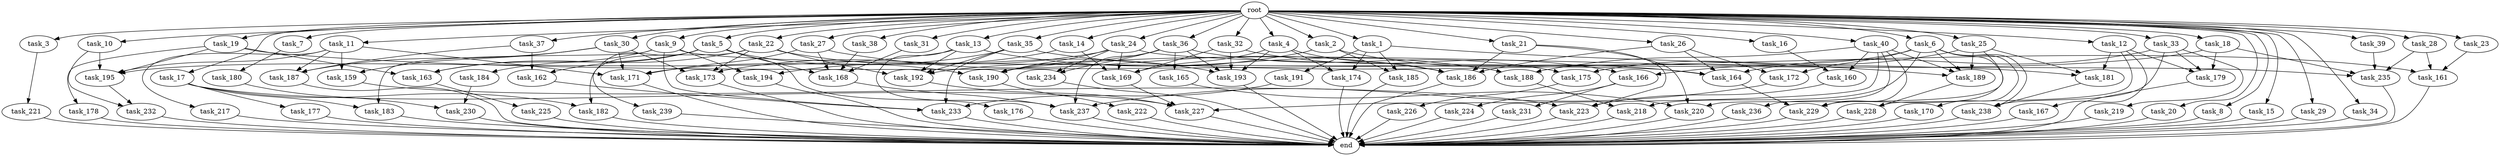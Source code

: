 digraph G {
  root [size="0.000000"];
  task_11 [size="1024.000000"];
  task_234 [size="584115552256.000000"];
  task_239 [size="214748364800.000000"];
  task_233 [size="1168231104512.000000"];
  task_185 [size="558345748480.000000"];
  task_2 [size="1024.000000"];
  task_182 [size="386547056640.000000"];
  task_21 [size="1024.000000"];
  task_164 [size="1451698946048.000000"];
  task_23 [size="1024.000000"];
  task_35 [size="1024.000000"];
  task_162 [size="910533066752.000000"];
  task_33 [size="1024.000000"];
  task_176 [size="309237645312.000000"];
  task_232 [size="249108103168.000000"];
  task_217 [size="214748364800.000000"];
  task_231 [size="137438953472.000000"];
  task_14 [size="1024.000000"];
  task_178 [size="309237645312.000000"];
  task_3 [size="1024.000000"];
  task_236 [size="77309411328.000000"];
  task_221 [size="858993459200.000000"];
  task_226 [size="420906795008.000000"];
  task_225 [size="137438953472.000000"];
  task_187 [size="944892805120.000000"];
  task_18 [size="1024.000000"];
  task_28 [size="1024.000000"];
  task_230 [size="249108103168.000000"];
  task_22 [size="1024.000000"];
  task_165 [size="549755813888.000000"];
  task_220 [size="1795296329728.000000"];
  task_5 [size="1024.000000"];
  task_30 [size="1024.000000"];
  task_179 [size="103079215104.000000"];
  task_173 [size="377957122048.000000"];
  task_224 [size="137438953472.000000"];
  task_183 [size="214748364800.000000"];
  task_9 [size="1024.000000"];
  task_168 [size="1632087572480.000000"];
  task_27 [size="1024.000000"];
  task_238 [size="1425929142272.000000"];
  task_195 [size="1047972020224.000000"];
  task_223 [size="1941325217792.000000"];
  task_20 [size="1024.000000"];
  task_166 [size="1554778161152.000000"];
  task_37 [size="1024.000000"];
  task_194 [size="214748364800.000000"];
  task_169 [size="1279900254208.000000"];
  task_227 [size="1125281431552.000000"];
  task_160 [size="627065225216.000000"];
  task_40 [size="1024.000000"];
  task_186 [size="2138893713408.000000"];
  task_163 [size="755914244096.000000"];
  task_172 [size="1554778161152.000000"];
  task_175 [size="1245540515840.000000"];
  task_188 [size="386547056640.000000"];
  task_193 [size="2027224563712.000000"];
  task_8 [size="1024.000000"];
  task_191 [size="137438953472.000000"];
  task_15 [size="1024.000000"];
  task_24 [size="1024.000000"];
  task_159 [size="249108103168.000000"];
  task_167 [size="34359738368.000000"];
  task_31 [size="1024.000000"];
  task_12 [size="1024.000000"];
  task_32 [size="1024.000000"];
  task_222 [size="858993459200.000000"];
  task_189 [size="1606317768704.000000"];
  task_171 [size="1529008357376.000000"];
  end [size="0.000000"];
  task_10 [size="1024.000000"];
  task_29 [size="1024.000000"];
  task_219 [size="34359738368.000000"];
  task_1 [size="1024.000000"];
  task_34 [size="1024.000000"];
  task_192 [size="1898375544832.000000"];
  task_4 [size="1024.000000"];
  task_13 [size="1024.000000"];
  task_36 [size="1024.000000"];
  task_170 [size="695784701952.000000"];
  task_235 [size="283467841536.000000"];
  task_16 [size="1024.000000"];
  task_181 [size="1039382085632.000000"];
  task_39 [size="1024.000000"];
  task_177 [size="77309411328.000000"];
  task_228 [size="893353197568.000000"];
  task_26 [size="1024.000000"];
  task_180 [size="137438953472.000000"];
  task_25 [size="1024.000000"];
  task_19 [size="1024.000000"];
  task_229 [size="1194000908288.000000"];
  task_161 [size="1795296329728.000000"];
  task_38 [size="1024.000000"];
  task_184 [size="214748364800.000000"];
  task_17 [size="1024.000000"];
  task_190 [size="833223655424.000000"];
  task_237 [size="1262720385024.000000"];
  task_6 [size="1024.000000"];
  task_7 [size="1024.000000"];
  task_218 [size="730144440320.000000"];
  task_174 [size="446676598784.000000"];

  root -> task_11 [size="1.000000"];
  root -> task_28 [size="1.000000"];
  root -> task_10 [size="1.000000"];
  root -> task_20 [size="1.000000"];
  root -> task_2 [size="1.000000"];
  root -> task_4 [size="1.000000"];
  root -> task_13 [size="1.000000"];
  root -> task_39 [size="1.000000"];
  root -> task_21 [size="1.000000"];
  root -> task_40 [size="1.000000"];
  root -> task_16 [size="1.000000"];
  root -> task_22 [size="1.000000"];
  root -> task_15 [size="1.000000"];
  root -> task_36 [size="1.000000"];
  root -> task_33 [size="1.000000"];
  root -> task_1 [size="1.000000"];
  root -> task_5 [size="1.000000"];
  root -> task_14 [size="1.000000"];
  root -> task_18 [size="1.000000"];
  root -> task_26 [size="1.000000"];
  root -> task_6 [size="1.000000"];
  root -> task_25 [size="1.000000"];
  root -> task_24 [size="1.000000"];
  root -> task_9 [size="1.000000"];
  root -> task_23 [size="1.000000"];
  root -> task_3 [size="1.000000"];
  root -> task_19 [size="1.000000"];
  root -> task_27 [size="1.000000"];
  root -> task_35 [size="1.000000"];
  root -> task_38 [size="1.000000"];
  root -> task_17 [size="1.000000"];
  root -> task_31 [size="1.000000"];
  root -> task_12 [size="1.000000"];
  root -> task_32 [size="1.000000"];
  root -> task_34 [size="1.000000"];
  root -> task_37 [size="1.000000"];
  root -> task_30 [size="1.000000"];
  root -> task_8 [size="1.000000"];
  root -> task_7 [size="1.000000"];
  root -> task_29 [size="1.000000"];
  task_11 -> task_195 [size="209715200.000000"];
  task_11 -> task_171 [size="209715200.000000"];
  task_11 -> task_217 [size="209715200.000000"];
  task_11 -> task_159 [size="209715200.000000"];
  task_11 -> task_187 [size="209715200.000000"];
  task_234 -> end [size="1.000000"];
  task_239 -> end [size="1.000000"];
  task_233 -> end [size="1.000000"];
  task_185 -> end [size="1.000000"];
  task_2 -> task_164 [size="411041792.000000"];
  task_2 -> task_185 [size="411041792.000000"];
  task_2 -> task_192 [size="411041792.000000"];
  task_182 -> end [size="1.000000"];
  task_21 -> task_186 [size="536870912.000000"];
  task_21 -> task_220 [size="536870912.000000"];
  task_21 -> task_223 [size="536870912.000000"];
  task_164 -> task_229 [size="411041792.000000"];
  task_23 -> task_161 [size="838860800.000000"];
  task_35 -> task_161 [size="838860800.000000"];
  task_35 -> task_233 [size="838860800.000000"];
  task_35 -> task_171 [size="838860800.000000"];
  task_35 -> task_192 [size="838860800.000000"];
  task_162 -> task_233 [size="134217728.000000"];
  task_33 -> task_164 [size="33554432.000000"];
  task_33 -> task_179 [size="33554432.000000"];
  task_33 -> task_238 [size="33554432.000000"];
  task_33 -> task_219 [size="33554432.000000"];
  task_176 -> end [size="1.000000"];
  task_232 -> end [size="1.000000"];
  task_217 -> end [size="1.000000"];
  task_231 -> end [size="1.000000"];
  task_14 -> task_169 [size="75497472.000000"];
  task_14 -> task_194 [size="75497472.000000"];
  task_178 -> end [size="1.000000"];
  task_3 -> task_221 [size="838860800.000000"];
  task_236 -> end [size="1.000000"];
  task_221 -> end [size="1.000000"];
  task_226 -> end [size="1.000000"];
  task_225 -> end [size="1.000000"];
  task_187 -> end [size="1.000000"];
  task_18 -> task_179 [size="33554432.000000"];
  task_18 -> task_235 [size="33554432.000000"];
  task_18 -> task_190 [size="33554432.000000"];
  task_28 -> task_235 [size="75497472.000000"];
  task_28 -> task_161 [size="75497472.000000"];
  task_230 -> end [size="1.000000"];
  task_22 -> task_193 [size="301989888.000000"];
  task_22 -> task_173 [size="301989888.000000"];
  task_22 -> task_192 [size="301989888.000000"];
  task_22 -> task_163 [size="301989888.000000"];
  task_22 -> task_182 [size="301989888.000000"];
  task_165 -> task_220 [size="536870912.000000"];
  task_220 -> end [size="1.000000"];
  task_5 -> task_239 [size="209715200.000000"];
  task_5 -> task_190 [size="209715200.000000"];
  task_5 -> task_162 [size="209715200.000000"];
  task_5 -> task_237 [size="209715200.000000"];
  task_5 -> task_168 [size="209715200.000000"];
  task_5 -> task_184 [size="209715200.000000"];
  task_30 -> task_173 [size="33554432.000000"];
  task_30 -> task_171 [size="33554432.000000"];
  task_30 -> task_159 [size="33554432.000000"];
  task_30 -> task_187 [size="33554432.000000"];
  task_179 -> end [size="1.000000"];
  task_173 -> end [size="1.000000"];
  task_224 -> end [size="1.000000"];
  task_183 -> end [size="1.000000"];
  task_9 -> task_164 [size="134217728.000000"];
  task_9 -> task_183 [size="134217728.000000"];
  task_9 -> task_233 [size="134217728.000000"];
  task_9 -> task_194 [size="134217728.000000"];
  task_9 -> task_163 [size="134217728.000000"];
  task_168 -> task_237 [size="411041792.000000"];
  task_27 -> task_186 [size="411041792.000000"];
  task_27 -> task_168 [size="411041792.000000"];
  task_27 -> task_171 [size="411041792.000000"];
  task_238 -> end [size="1.000000"];
  task_195 -> task_232 [size="33554432.000000"];
  task_223 -> end [size="1.000000"];
  task_20 -> end [size="1.000000"];
  task_166 -> task_224 [size="134217728.000000"];
  task_166 -> task_231 [size="134217728.000000"];
  task_37 -> task_187 [size="679477248.000000"];
  task_37 -> task_162 [size="679477248.000000"];
  task_194 -> end [size="1.000000"];
  task_169 -> task_227 [size="536870912.000000"];
  task_227 -> end [size="1.000000"];
  task_160 -> task_223 [size="679477248.000000"];
  task_40 -> task_227 [size="75497472.000000"];
  task_40 -> task_160 [size="75497472.000000"];
  task_40 -> task_189 [size="75497472.000000"];
  task_40 -> task_229 [size="75497472.000000"];
  task_40 -> task_188 [size="75497472.000000"];
  task_40 -> task_236 [size="75497472.000000"];
  task_186 -> end [size="1.000000"];
  task_163 -> task_225 [size="134217728.000000"];
  task_172 -> task_237 [size="75497472.000000"];
  task_175 -> task_226 [size="411041792.000000"];
  task_188 -> task_218 [size="33554432.000000"];
  task_193 -> end [size="1.000000"];
  task_8 -> end [size="1.000000"];
  task_191 -> task_233 [size="33554432.000000"];
  task_15 -> end [size="1.000000"];
  task_24 -> task_235 [size="33554432.000000"];
  task_24 -> task_173 [size="33554432.000000"];
  task_24 -> task_169 [size="33554432.000000"];
  task_24 -> task_234 [size="33554432.000000"];
  task_24 -> task_190 [size="33554432.000000"];
  task_159 -> task_223 [size="679477248.000000"];
  task_167 -> end [size="1.000000"];
  task_31 -> task_168 [size="134217728.000000"];
  task_12 -> task_179 [size="33554432.000000"];
  task_12 -> task_228 [size="33554432.000000"];
  task_12 -> task_181 [size="33554432.000000"];
  task_12 -> task_167 [size="33554432.000000"];
  task_32 -> task_193 [size="838860800.000000"];
  task_32 -> task_169 [size="838860800.000000"];
  task_32 -> task_166 [size="838860800.000000"];
  task_222 -> end [size="1.000000"];
  task_189 -> task_228 [size="838860800.000000"];
  task_171 -> end [size="1.000000"];
  task_10 -> task_195 [size="209715200.000000"];
  task_10 -> task_232 [size="209715200.000000"];
  task_29 -> end [size="1.000000"];
  task_219 -> end [size="1.000000"];
  task_1 -> task_191 [size="134217728.000000"];
  task_1 -> task_185 [size="134217728.000000"];
  task_1 -> task_174 [size="134217728.000000"];
  task_1 -> task_189 [size="134217728.000000"];
  task_34 -> end [size="1.000000"];
  task_192 -> task_227 [size="411041792.000000"];
  task_4 -> task_186 [size="301989888.000000"];
  task_4 -> task_193 [size="301989888.000000"];
  task_4 -> task_169 [size="301989888.000000"];
  task_4 -> task_174 [size="301989888.000000"];
  task_13 -> task_176 [size="301989888.000000"];
  task_13 -> task_188 [size="301989888.000000"];
  task_13 -> task_195 [size="301989888.000000"];
  task_13 -> task_192 [size="301989888.000000"];
  task_36 -> task_193 [size="536870912.000000"];
  task_36 -> task_234 [size="536870912.000000"];
  task_36 -> task_190 [size="536870912.000000"];
  task_36 -> task_237 [size="536870912.000000"];
  task_36 -> task_175 [size="536870912.000000"];
  task_36 -> task_165 [size="536870912.000000"];
  task_170 -> end [size="1.000000"];
  task_235 -> end [size="1.000000"];
  task_16 -> task_160 [size="536870912.000000"];
  task_181 -> task_238 [size="679477248.000000"];
  task_39 -> task_235 [size="134217728.000000"];
  task_177 -> end [size="1.000000"];
  task_228 -> end [size="1.000000"];
  task_26 -> task_164 [size="838860800.000000"];
  task_26 -> task_172 [size="838860800.000000"];
  task_26 -> task_186 [size="838860800.000000"];
  task_180 -> task_230 [size="209715200.000000"];
  task_25 -> task_181 [size="679477248.000000"];
  task_25 -> task_166 [size="679477248.000000"];
  task_25 -> task_220 [size="679477248.000000"];
  task_25 -> task_189 [size="679477248.000000"];
  task_19 -> task_181 [size="301989888.000000"];
  task_19 -> task_195 [size="301989888.000000"];
  task_19 -> task_178 [size="301989888.000000"];
  task_19 -> task_163 [size="301989888.000000"];
  task_229 -> end [size="1.000000"];
  task_161 -> end [size="1.000000"];
  task_38 -> task_168 [size="838860800.000000"];
  task_184 -> task_230 [size="33554432.000000"];
  task_17 -> task_227 [size="75497472.000000"];
  task_17 -> task_183 [size="75497472.000000"];
  task_17 -> task_177 [size="75497472.000000"];
  task_17 -> task_182 [size="75497472.000000"];
  task_190 -> task_222 [size="838860800.000000"];
  task_237 -> end [size="1.000000"];
  task_6 -> task_172 [size="679477248.000000"];
  task_6 -> task_238 [size="679477248.000000"];
  task_6 -> task_189 [size="679477248.000000"];
  task_6 -> task_229 [size="679477248.000000"];
  task_6 -> task_175 [size="679477248.000000"];
  task_6 -> task_218 [size="679477248.000000"];
  task_6 -> task_170 [size="679477248.000000"];
  task_7 -> task_180 [size="134217728.000000"];
  task_218 -> end [size="1.000000"];
  task_174 -> end [size="1.000000"];
}
